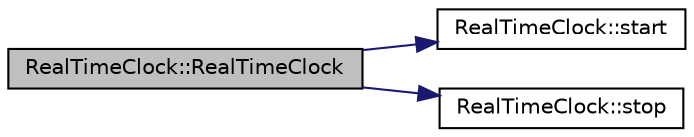 digraph G
{
  edge [fontname="Helvetica",fontsize="10",labelfontname="Helvetica",labelfontsize="10"];
  node [fontname="Helvetica",fontsize="10",shape=record];
  rankdir=LR;
  Node1 [label="RealTimeClock::RealTimeClock",height=0.2,width=0.4,color="black", fillcolor="grey75", style="filled" fontcolor="black"];
  Node1 -> Node2 [color="midnightblue",fontsize="10",style="solid",fontname="Helvetica"];
  Node2 [label="RealTimeClock::start",height=0.2,width=0.4,color="black", fillcolor="white", style="filled",URL="$class_real_time_clock.html#ab62814ef94d0fe081e1f8a2756317a3c"];
  Node1 -> Node3 [color="midnightblue",fontsize="10",style="solid",fontname="Helvetica"];
  Node3 [label="RealTimeClock::stop",height=0.2,width=0.4,color="black", fillcolor="white", style="filled",URL="$class_real_time_clock.html#a116ebd0f42df71ef71d217527194d867"];
}
